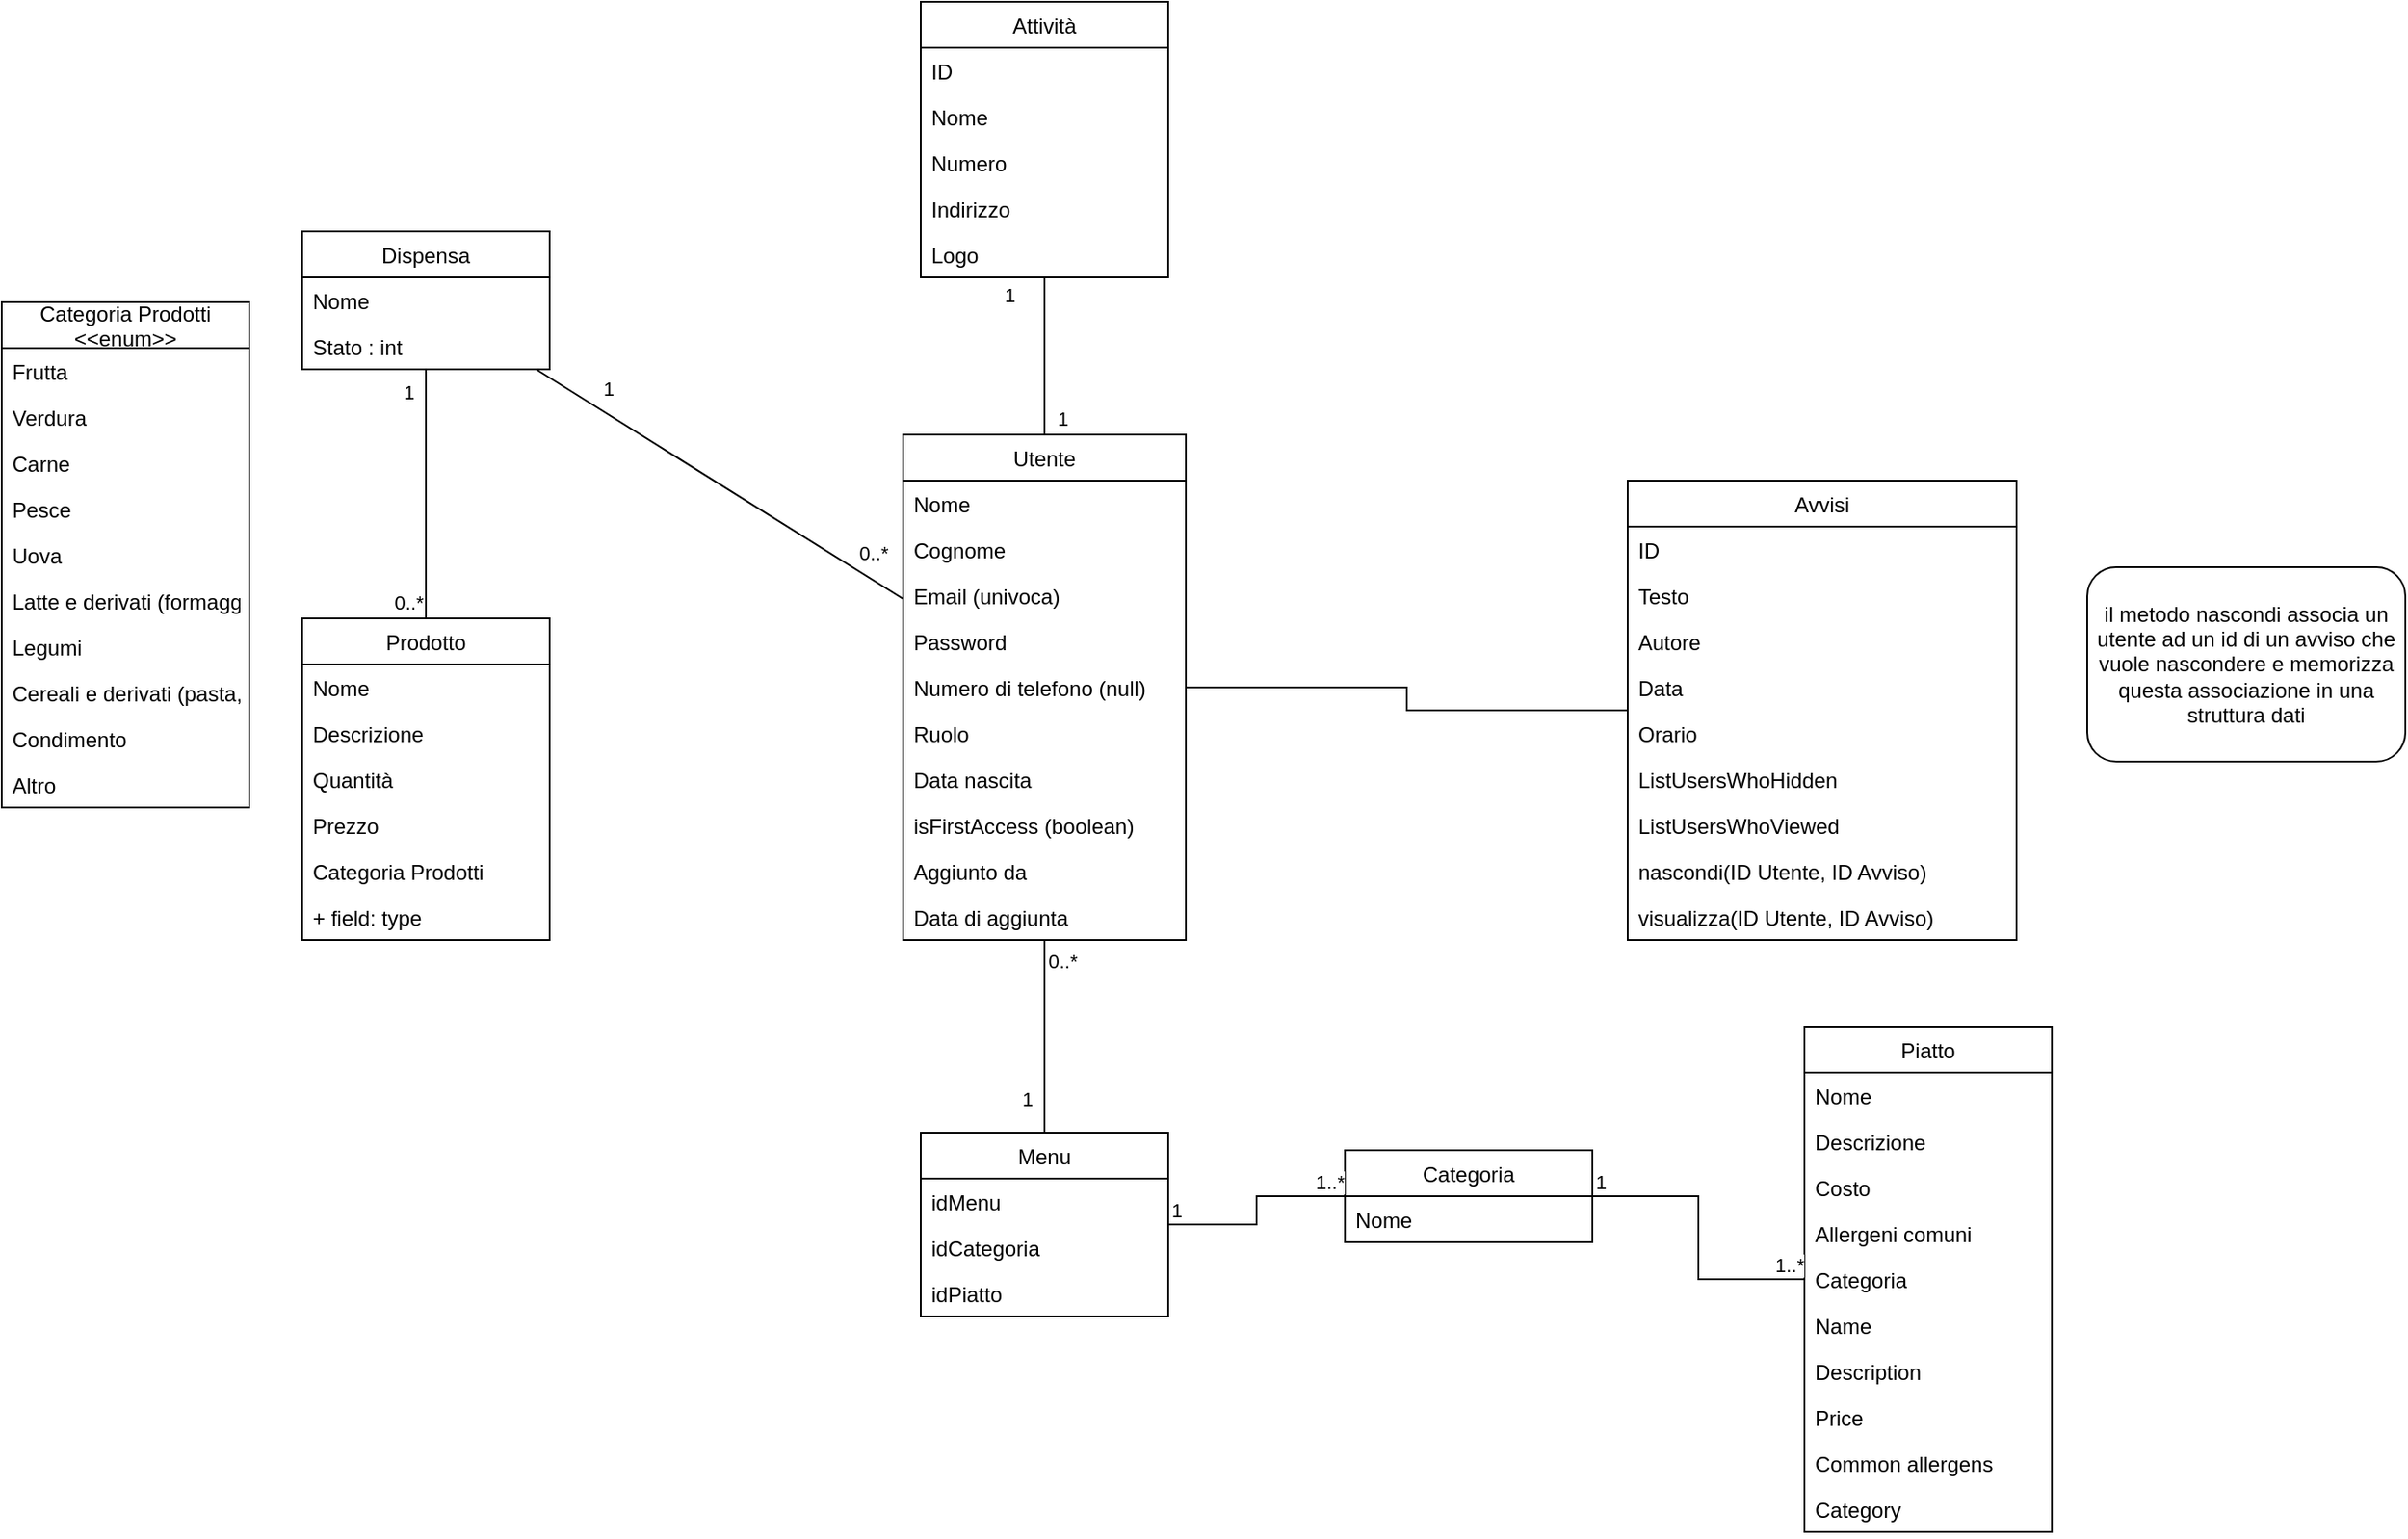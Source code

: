 <mxfile version="20.7.4" type="device"><diagram id="zG1o7RlOzfI8tYj1dUMn" name="Pagina-1"><mxGraphModel dx="2261" dy="1935" grid="1" gridSize="10" guides="1" tooltips="1" connect="1" arrows="1" fold="1" page="1" pageScale="1" pageWidth="827" pageHeight="1169" math="0" shadow="0"><root><mxCell id="0"/><mxCell id="1" parent="0"/><mxCell id="an0PNe2srO5duv-NqX-T-2" value="Utente" style="swimlane;fontStyle=0;childLayout=stackLayout;horizontal=1;startSize=26;fillColor=none;horizontalStack=0;resizeParent=1;resizeParentMax=0;resizeLast=0;collapsible=1;marginBottom=0;" parent="1" vertex="1"><mxGeometry x="80" y="-45" width="160" height="286" as="geometry"/></mxCell><mxCell id="xq5xvccXUtFIouwOtZWs-32" value="Nome" style="text;strokeColor=none;fillColor=none;align=left;verticalAlign=top;spacingLeft=4;spacingRight=4;overflow=hidden;rotatable=0;points=[[0,0.5],[1,0.5]];portConstraint=eastwest;" parent="an0PNe2srO5duv-NqX-T-2" vertex="1"><mxGeometry y="26" width="160" height="26" as="geometry"/></mxCell><mxCell id="xq5xvccXUtFIouwOtZWs-30" value="Cognome" style="text;strokeColor=none;fillColor=none;align=left;verticalAlign=top;spacingLeft=4;spacingRight=4;overflow=hidden;rotatable=0;points=[[0,0.5],[1,0.5]];portConstraint=eastwest;" parent="an0PNe2srO5duv-NqX-T-2" vertex="1"><mxGeometry y="52" width="160" height="26" as="geometry"/></mxCell><mxCell id="xq5xvccXUtFIouwOtZWs-31" value="Email (univoca)" style="text;strokeColor=none;fillColor=none;align=left;verticalAlign=top;spacingLeft=4;spacingRight=4;overflow=hidden;rotatable=0;points=[[0,0.5],[1,0.5]];portConstraint=eastwest;" parent="an0PNe2srO5duv-NqX-T-2" vertex="1"><mxGeometry y="78" width="160" height="26" as="geometry"/></mxCell><mxCell id="an0PNe2srO5duv-NqX-T-4" value="Password" style="text;strokeColor=none;fillColor=none;align=left;verticalAlign=top;spacingLeft=4;spacingRight=4;overflow=hidden;rotatable=0;points=[[0,0.5],[1,0.5]];portConstraint=eastwest;" parent="an0PNe2srO5duv-NqX-T-2" vertex="1"><mxGeometry y="104" width="160" height="26" as="geometry"/></mxCell><mxCell id="xq5xvccXUtFIouwOtZWs-23" value="Numero di telefono (null)" style="text;strokeColor=none;fillColor=none;align=left;verticalAlign=top;spacingLeft=4;spacingRight=4;overflow=hidden;rotatable=0;points=[[0,0.5],[1,0.5]];portConstraint=eastwest;" parent="an0PNe2srO5duv-NqX-T-2" vertex="1"><mxGeometry y="130" width="160" height="26" as="geometry"/></mxCell><mxCell id="an0PNe2srO5duv-NqX-T-10" value="Ruolo" style="text;strokeColor=none;fillColor=none;align=left;verticalAlign=top;spacingLeft=4;spacingRight=4;overflow=hidden;rotatable=0;points=[[0,0.5],[1,0.5]];portConstraint=eastwest;" parent="an0PNe2srO5duv-NqX-T-2" vertex="1"><mxGeometry y="156" width="160" height="26" as="geometry"/></mxCell><mxCell id="xq5xvccXUtFIouwOtZWs-29" value="Data nascita" style="text;strokeColor=none;fillColor=none;align=left;verticalAlign=top;spacingLeft=4;spacingRight=4;overflow=hidden;rotatable=0;points=[[0,0.5],[1,0.5]];portConstraint=eastwest;" parent="an0PNe2srO5duv-NqX-T-2" vertex="1"><mxGeometry y="182" width="160" height="26" as="geometry"/></mxCell><mxCell id="xq5xvccXUtFIouwOtZWs-33" value="isFirstAccess (boolean)" style="text;strokeColor=none;fillColor=none;align=left;verticalAlign=top;spacingLeft=4;spacingRight=4;overflow=hidden;rotatable=0;points=[[0,0.5],[1,0.5]];portConstraint=eastwest;" parent="an0PNe2srO5duv-NqX-T-2" vertex="1"><mxGeometry y="208" width="160" height="26" as="geometry"/></mxCell><mxCell id="xq5xvccXUtFIouwOtZWs-38" value="Aggiunto da" style="text;strokeColor=none;fillColor=none;align=left;verticalAlign=top;spacingLeft=4;spacingRight=4;overflow=hidden;rotatable=0;points=[[0,0.5],[1,0.5]];portConstraint=eastwest;" parent="an0PNe2srO5duv-NqX-T-2" vertex="1"><mxGeometry y="234" width="160" height="26" as="geometry"/></mxCell><mxCell id="xq5xvccXUtFIouwOtZWs-39" value="Data di aggiunta" style="text;strokeColor=none;fillColor=none;align=left;verticalAlign=top;spacingLeft=4;spacingRight=4;overflow=hidden;rotatable=0;points=[[0,0.5],[1,0.5]];portConstraint=eastwest;" parent="an0PNe2srO5duv-NqX-T-2" vertex="1"><mxGeometry y="260" width="160" height="26" as="geometry"/></mxCell><mxCell id="an0PNe2srO5duv-NqX-T-12" value="Piatto" style="swimlane;fontStyle=0;childLayout=stackLayout;horizontal=1;startSize=26;fillColor=none;horizontalStack=0;resizeParent=1;resizeParentMax=0;resizeLast=0;collapsible=1;marginBottom=0;" parent="1" vertex="1"><mxGeometry x="590" y="290" width="140" height="286" as="geometry"/></mxCell><mxCell id="an0PNe2srO5duv-NqX-T-13" value="Nome" style="text;strokeColor=none;fillColor=none;align=left;verticalAlign=top;spacingLeft=4;spacingRight=4;overflow=hidden;rotatable=0;points=[[0,0.5],[1,0.5]];portConstraint=eastwest;" parent="an0PNe2srO5duv-NqX-T-12" vertex="1"><mxGeometry y="26" width="140" height="26" as="geometry"/></mxCell><mxCell id="an0PNe2srO5duv-NqX-T-14" value="Descrizione" style="text;strokeColor=none;fillColor=none;align=left;verticalAlign=top;spacingLeft=4;spacingRight=4;overflow=hidden;rotatable=0;points=[[0,0.5],[1,0.5]];portConstraint=eastwest;" parent="an0PNe2srO5duv-NqX-T-12" vertex="1"><mxGeometry y="52" width="140" height="26" as="geometry"/></mxCell><mxCell id="xq5xvccXUtFIouwOtZWs-65" value="Costo" style="text;strokeColor=none;fillColor=none;align=left;verticalAlign=top;spacingLeft=4;spacingRight=4;overflow=hidden;rotatable=0;points=[[0,0.5],[1,0.5]];portConstraint=eastwest;" parent="an0PNe2srO5duv-NqX-T-12" vertex="1"><mxGeometry y="78" width="140" height="26" as="geometry"/></mxCell><mxCell id="xq5xvccXUtFIouwOtZWs-66" value="Allergeni comuni" style="text;strokeColor=none;fillColor=none;align=left;verticalAlign=top;spacingLeft=4;spacingRight=4;overflow=hidden;rotatable=0;points=[[0,0.5],[1,0.5]];portConstraint=eastwest;" parent="an0PNe2srO5duv-NqX-T-12" vertex="1"><mxGeometry y="104" width="140" height="26" as="geometry"/></mxCell><mxCell id="an0PNe2srO5duv-NqX-T-15" value="Categoria" style="text;strokeColor=none;fillColor=none;align=left;verticalAlign=top;spacingLeft=4;spacingRight=4;overflow=hidden;rotatable=0;points=[[0,0.5],[1,0.5]];portConstraint=eastwest;" parent="an0PNe2srO5duv-NqX-T-12" vertex="1"><mxGeometry y="130" width="140" height="26" as="geometry"/></mxCell><mxCell id="xq5xvccXUtFIouwOtZWs-90" value="Name" style="text;strokeColor=none;fillColor=none;align=left;verticalAlign=top;spacingLeft=4;spacingRight=4;overflow=hidden;rotatable=0;points=[[0,0.5],[1,0.5]];portConstraint=eastwest;" parent="an0PNe2srO5duv-NqX-T-12" vertex="1"><mxGeometry y="156" width="140" height="26" as="geometry"/></mxCell><mxCell id="xq5xvccXUtFIouwOtZWs-91" value="Description" style="text;strokeColor=none;fillColor=none;align=left;verticalAlign=top;spacingLeft=4;spacingRight=4;overflow=hidden;rotatable=0;points=[[0,0.5],[1,0.5]];portConstraint=eastwest;" parent="an0PNe2srO5duv-NqX-T-12" vertex="1"><mxGeometry y="182" width="140" height="26" as="geometry"/></mxCell><mxCell id="xq5xvccXUtFIouwOtZWs-92" value="Price" style="text;strokeColor=none;fillColor=none;align=left;verticalAlign=top;spacingLeft=4;spacingRight=4;overflow=hidden;rotatable=0;points=[[0,0.5],[1,0.5]];portConstraint=eastwest;" parent="an0PNe2srO5duv-NqX-T-12" vertex="1"><mxGeometry y="208" width="140" height="26" as="geometry"/></mxCell><mxCell id="xq5xvccXUtFIouwOtZWs-93" value="Common allergens" style="text;strokeColor=none;fillColor=none;align=left;verticalAlign=top;spacingLeft=4;spacingRight=4;overflow=hidden;rotatable=0;points=[[0,0.5],[1,0.5]];portConstraint=eastwest;" parent="an0PNe2srO5duv-NqX-T-12" vertex="1"><mxGeometry y="234" width="140" height="26" as="geometry"/></mxCell><mxCell id="xq5xvccXUtFIouwOtZWs-94" value="Category" style="text;strokeColor=none;fillColor=none;align=left;verticalAlign=top;spacingLeft=4;spacingRight=4;overflow=hidden;rotatable=0;points=[[0,0.5],[1,0.5]];portConstraint=eastwest;" parent="an0PNe2srO5duv-NqX-T-12" vertex="1"><mxGeometry y="260" width="140" height="26" as="geometry"/></mxCell><mxCell id="xq5xvccXUtFIouwOtZWs-5" value="Categoria" style="swimlane;fontStyle=0;childLayout=stackLayout;horizontal=1;startSize=26;fillColor=none;horizontalStack=0;resizeParent=1;resizeParentMax=0;resizeLast=0;collapsible=1;marginBottom=0;" parent="1" vertex="1"><mxGeometry x="330" y="360" width="140" height="52" as="geometry"/></mxCell><mxCell id="xq5xvccXUtFIouwOtZWs-6" value="Nome" style="text;strokeColor=none;fillColor=none;align=left;verticalAlign=top;spacingLeft=4;spacingRight=4;overflow=hidden;rotatable=0;points=[[0,0.5],[1,0.5]];portConstraint=eastwest;" parent="xq5xvccXUtFIouwOtZWs-5" vertex="1"><mxGeometry y="26" width="140" height="26" as="geometry"/></mxCell><mxCell id="xq5xvccXUtFIouwOtZWs-10" value="Avvisi" style="swimlane;fontStyle=0;childLayout=stackLayout;horizontal=1;startSize=26;fillColor=none;horizontalStack=0;resizeParent=1;resizeParentMax=0;resizeLast=0;collapsible=1;marginBottom=0;" parent="1" vertex="1"><mxGeometry x="490" y="-19" width="220" height="260" as="geometry"><mxRectangle x="490" y="-40" width="70" height="30" as="alternateBounds"/></mxGeometry></mxCell><mxCell id="xq5xvccXUtFIouwOtZWs-11" value="ID" style="text;strokeColor=none;fillColor=none;align=left;verticalAlign=top;spacingLeft=4;spacingRight=4;overflow=hidden;rotatable=0;points=[[0,0.5],[1,0.5]];portConstraint=eastwest;" parent="xq5xvccXUtFIouwOtZWs-10" vertex="1"><mxGeometry y="26" width="220" height="26" as="geometry"/></mxCell><mxCell id="xq5xvccXUtFIouwOtZWs-35" value="Testo" style="text;strokeColor=none;fillColor=none;align=left;verticalAlign=top;spacingLeft=4;spacingRight=4;overflow=hidden;rotatable=0;points=[[0,0.5],[1,0.5]];portConstraint=eastwest;" parent="xq5xvccXUtFIouwOtZWs-10" vertex="1"><mxGeometry y="52" width="220" height="26" as="geometry"/></mxCell><mxCell id="xq5xvccXUtFIouwOtZWs-14" value="Autore" style="text;strokeColor=none;fillColor=none;align=left;verticalAlign=top;spacingLeft=4;spacingRight=4;overflow=hidden;rotatable=0;points=[[0,0.5],[1,0.5]];portConstraint=eastwest;" parent="xq5xvccXUtFIouwOtZWs-10" vertex="1"><mxGeometry y="78" width="220" height="26" as="geometry"/></mxCell><mxCell id="xq5xvccXUtFIouwOtZWs-13" value="Data" style="text;strokeColor=none;fillColor=none;align=left;verticalAlign=top;spacingLeft=4;spacingRight=4;overflow=hidden;rotatable=0;points=[[0,0.5],[1,0.5]];portConstraint=eastwest;" parent="xq5xvccXUtFIouwOtZWs-10" vertex="1"><mxGeometry y="104" width="220" height="26" as="geometry"/></mxCell><mxCell id="xq5xvccXUtFIouwOtZWs-15" value="Orario" style="text;strokeColor=none;fillColor=none;align=left;verticalAlign=top;spacingLeft=4;spacingRight=4;overflow=hidden;rotatable=0;points=[[0,0.5],[1,0.5]];portConstraint=eastwest;" parent="xq5xvccXUtFIouwOtZWs-10" vertex="1"><mxGeometry y="130" width="220" height="26" as="geometry"/></mxCell><mxCell id="xq5xvccXUtFIouwOtZWs-34" value="ListUsersWhoHidden" style="text;strokeColor=none;fillColor=none;align=left;verticalAlign=top;spacingLeft=4;spacingRight=4;overflow=hidden;rotatable=0;points=[[0,0.5],[1,0.5]];portConstraint=eastwest;" parent="xq5xvccXUtFIouwOtZWs-10" vertex="1"><mxGeometry y="156" width="220" height="26" as="geometry"/></mxCell><mxCell id="xq5xvccXUtFIouwOtZWs-95" value="ListUsersWhoViewed" style="text;strokeColor=none;fillColor=none;align=left;verticalAlign=top;spacingLeft=4;spacingRight=4;overflow=hidden;rotatable=0;points=[[0,0.5],[1,0.5]];portConstraint=eastwest;" parent="xq5xvccXUtFIouwOtZWs-10" vertex="1"><mxGeometry y="182" width="220" height="26" as="geometry"/></mxCell><mxCell id="xq5xvccXUtFIouwOtZWs-36" value="nascondi(ID Utente, ID Avviso)" style="text;strokeColor=none;fillColor=none;align=left;verticalAlign=top;spacingLeft=4;spacingRight=4;overflow=hidden;rotatable=0;points=[[0,0.5],[1,0.5]];portConstraint=eastwest;" parent="xq5xvccXUtFIouwOtZWs-10" vertex="1"><mxGeometry y="208" width="220" height="26" as="geometry"/></mxCell><mxCell id="xq5xvccXUtFIouwOtZWs-96" value="visualizza(ID Utente, ID Avviso)" style="text;strokeColor=none;fillColor=none;align=left;verticalAlign=top;spacingLeft=4;spacingRight=4;overflow=hidden;rotatable=0;points=[[0,0.5],[1,0.5]];portConstraint=eastwest;" parent="xq5xvccXUtFIouwOtZWs-10" vertex="1"><mxGeometry y="234" width="220" height="26" as="geometry"/></mxCell><mxCell id="xq5xvccXUtFIouwOtZWs-18" value="Attività" style="swimlane;fontStyle=0;childLayout=stackLayout;horizontal=1;startSize=26;fillColor=none;horizontalStack=0;resizeParent=1;resizeParentMax=0;resizeLast=0;collapsible=1;marginBottom=0;" parent="1" vertex="1"><mxGeometry x="90" y="-290" width="140" height="156" as="geometry"/></mxCell><mxCell id="xq5xvccXUtFIouwOtZWs-64" value="ID" style="text;strokeColor=none;fillColor=none;align=left;verticalAlign=top;spacingLeft=4;spacingRight=4;overflow=hidden;rotatable=0;points=[[0,0.5],[1,0.5]];portConstraint=eastwest;" parent="xq5xvccXUtFIouwOtZWs-18" vertex="1"><mxGeometry y="26" width="140" height="26" as="geometry"/></mxCell><mxCell id="xq5xvccXUtFIouwOtZWs-19" value="Nome" style="text;strokeColor=none;fillColor=none;align=left;verticalAlign=top;spacingLeft=4;spacingRight=4;overflow=hidden;rotatable=0;points=[[0,0.5],[1,0.5]];portConstraint=eastwest;" parent="xq5xvccXUtFIouwOtZWs-18" vertex="1"><mxGeometry y="52" width="140" height="26" as="geometry"/></mxCell><mxCell id="xq5xvccXUtFIouwOtZWs-20" value="Numero" style="text;strokeColor=none;fillColor=none;align=left;verticalAlign=top;spacingLeft=4;spacingRight=4;overflow=hidden;rotatable=0;points=[[0,0.5],[1,0.5]];portConstraint=eastwest;" parent="xq5xvccXUtFIouwOtZWs-18" vertex="1"><mxGeometry y="78" width="140" height="26" as="geometry"/></mxCell><mxCell id="xq5xvccXUtFIouwOtZWs-21" value="Indirizzo" style="text;strokeColor=none;fillColor=none;align=left;verticalAlign=top;spacingLeft=4;spacingRight=4;overflow=hidden;rotatable=0;points=[[0,0.5],[1,0.5]];portConstraint=eastwest;" parent="xq5xvccXUtFIouwOtZWs-18" vertex="1"><mxGeometry y="104" width="140" height="26" as="geometry"/></mxCell><mxCell id="xq5xvccXUtFIouwOtZWs-22" value="Logo" style="text;strokeColor=none;fillColor=none;align=left;verticalAlign=top;spacingLeft=4;spacingRight=4;overflow=hidden;rotatable=0;points=[[0,0.5],[1,0.5]];portConstraint=eastwest;" parent="xq5xvccXUtFIouwOtZWs-18" vertex="1"><mxGeometry y="130" width="140" height="26" as="geometry"/></mxCell><mxCell id="xq5xvccXUtFIouwOtZWs-24" value="" style="endArrow=none;html=1;rounded=0;" parent="1" source="an0PNe2srO5duv-NqX-T-2" target="xq5xvccXUtFIouwOtZWs-18" edge="1"><mxGeometry width="50" height="50" relative="1" as="geometry"><mxPoint x="250" y="112.596" as="sourcePoint"/><mxPoint x="570" y="130.979" as="targetPoint"/></mxGeometry></mxCell><mxCell id="xq5xvccXUtFIouwOtZWs-86" value="1" style="edgeLabel;html=1;align=center;verticalAlign=middle;resizable=0;points=[];" parent="xq5xvccXUtFIouwOtZWs-24" vertex="1" connectable="0"><mxGeometry x="-0.766" y="1" relative="1" as="geometry"><mxPoint x="11" y="1" as="offset"/></mxGeometry></mxCell><mxCell id="xq5xvccXUtFIouwOtZWs-87" value="1" style="edgeLabel;html=1;align=center;verticalAlign=middle;resizable=0;points=[];" parent="xq5xvccXUtFIouwOtZWs-24" vertex="1" connectable="0"><mxGeometry x="0.792" y="-2" relative="1" as="geometry"><mxPoint x="-22" as="offset"/></mxGeometry></mxCell><mxCell id="xq5xvccXUtFIouwOtZWs-25" value="Dispensa" style="swimlane;fontStyle=0;childLayout=stackLayout;horizontal=1;startSize=26;fillColor=none;horizontalStack=0;resizeParent=1;resizeParentMax=0;resizeLast=0;collapsible=1;marginBottom=0;" parent="1" vertex="1"><mxGeometry x="-260" y="-160" width="140" height="78" as="geometry"/></mxCell><mxCell id="xq5xvccXUtFIouwOtZWs-26" value="Nome" style="text;strokeColor=none;fillColor=none;align=left;verticalAlign=top;spacingLeft=4;spacingRight=4;overflow=hidden;rotatable=0;points=[[0,0.5],[1,0.5]];portConstraint=eastwest;" parent="xq5xvccXUtFIouwOtZWs-25" vertex="1"><mxGeometry y="26" width="140" height="26" as="geometry"/></mxCell><mxCell id="xq5xvccXUtFIouwOtZWs-41" value="Stato : int" style="text;strokeColor=none;fillColor=none;align=left;verticalAlign=top;spacingLeft=4;spacingRight=4;overflow=hidden;rotatable=0;points=[[0,0.5],[1,0.5]];portConstraint=eastwest;" parent="xq5xvccXUtFIouwOtZWs-25" vertex="1"><mxGeometry y="52" width="140" height="26" as="geometry"/></mxCell><mxCell id="xq5xvccXUtFIouwOtZWs-37" value="il metodo nascondi associa un utente ad un id di un avviso che vuole nascondere e memorizza questa associazione in una struttura dati" style="rounded=1;whiteSpace=wrap;html=1;" parent="1" vertex="1"><mxGeometry x="750" y="30" width="180" height="110" as="geometry"/></mxCell><mxCell id="xq5xvccXUtFIouwOtZWs-42" value="Prodotto" style="swimlane;fontStyle=0;childLayout=stackLayout;horizontal=1;startSize=26;fillColor=none;horizontalStack=0;resizeParent=1;resizeParentMax=0;resizeLast=0;collapsible=1;marginBottom=0;" parent="1" vertex="1"><mxGeometry x="-260" y="59" width="140" height="182" as="geometry"/></mxCell><mxCell id="xq5xvccXUtFIouwOtZWs-43" value="Nome&#10;" style="text;strokeColor=none;fillColor=none;align=left;verticalAlign=top;spacingLeft=4;spacingRight=4;overflow=hidden;rotatable=0;points=[[0,0.5],[1,0.5]];portConstraint=eastwest;" parent="xq5xvccXUtFIouwOtZWs-42" vertex="1"><mxGeometry y="26" width="140" height="26" as="geometry"/></mxCell><mxCell id="xq5xvccXUtFIouwOtZWs-47" value="Descrizione" style="text;strokeColor=none;fillColor=none;align=left;verticalAlign=top;spacingLeft=4;spacingRight=4;overflow=hidden;rotatable=0;points=[[0,0.5],[1,0.5]];portConstraint=eastwest;" parent="xq5xvccXUtFIouwOtZWs-42" vertex="1"><mxGeometry y="52" width="140" height="26" as="geometry"/></mxCell><mxCell id="xq5xvccXUtFIouwOtZWs-48" value="Quantità" style="text;strokeColor=none;fillColor=none;align=left;verticalAlign=top;spacingLeft=4;spacingRight=4;overflow=hidden;rotatable=0;points=[[0,0.5],[1,0.5]];portConstraint=eastwest;" parent="xq5xvccXUtFIouwOtZWs-42" vertex="1"><mxGeometry y="78" width="140" height="26" as="geometry"/></mxCell><mxCell id="xq5xvccXUtFIouwOtZWs-49" value="Prezzo" style="text;strokeColor=none;fillColor=none;align=left;verticalAlign=top;spacingLeft=4;spacingRight=4;overflow=hidden;rotatable=0;points=[[0,0.5],[1,0.5]];portConstraint=eastwest;" parent="xq5xvccXUtFIouwOtZWs-42" vertex="1"><mxGeometry y="104" width="140" height="26" as="geometry"/></mxCell><mxCell id="xq5xvccXUtFIouwOtZWs-44" value="Categoria Prodotti" style="text;strokeColor=none;fillColor=none;align=left;verticalAlign=top;spacingLeft=4;spacingRight=4;overflow=hidden;rotatable=0;points=[[0,0.5],[1,0.5]];portConstraint=eastwest;" parent="xq5xvccXUtFIouwOtZWs-42" vertex="1"><mxGeometry y="130" width="140" height="26" as="geometry"/></mxCell><mxCell id="xq5xvccXUtFIouwOtZWs-45" value="+ field: type" style="text;strokeColor=none;fillColor=none;align=left;verticalAlign=top;spacingLeft=4;spacingRight=4;overflow=hidden;rotatable=0;points=[[0,0.5],[1,0.5]];portConstraint=eastwest;" parent="xq5xvccXUtFIouwOtZWs-42" vertex="1"><mxGeometry y="156" width="140" height="26" as="geometry"/></mxCell><mxCell id="xq5xvccXUtFIouwOtZWs-46" value="" style="endArrow=none;html=1;rounded=0;" parent="1" source="xq5xvccXUtFIouwOtZWs-42" target="xq5xvccXUtFIouwOtZWs-25" edge="1"><mxGeometry x="-1" y="410" width="50" height="50" relative="1" as="geometry"><mxPoint x="170" y="-35" as="sourcePoint"/><mxPoint x="170" y="-120" as="targetPoint"/><mxPoint y="15" as="offset"/></mxGeometry></mxCell><mxCell id="xq5xvccXUtFIouwOtZWs-84" value="0..*" style="edgeLabel;html=1;align=center;verticalAlign=middle;resizable=0;points=[];" parent="xq5xvccXUtFIouwOtZWs-46" vertex="1" connectable="0"><mxGeometry x="0.791" y="1" relative="1" as="geometry"><mxPoint x="-9" y="117" as="offset"/></mxGeometry></mxCell><mxCell id="xq5xvccXUtFIouwOtZWs-85" value="1" style="edgeLabel;html=1;align=center;verticalAlign=middle;resizable=0;points=[];" parent="xq5xvccXUtFIouwOtZWs-46" vertex="1" connectable="0"><mxGeometry x="-0.779" y="-2" relative="1" as="geometry"><mxPoint x="-12" y="-113" as="offset"/></mxGeometry></mxCell><mxCell id="xq5xvccXUtFIouwOtZWs-50" value="Categoria Prodotti&#10;&lt;&lt;enum&gt;&gt;" style="swimlane;fontStyle=0;childLayout=stackLayout;horizontal=1;startSize=26;fillColor=none;horizontalStack=0;resizeParent=1;resizeParentMax=0;resizeLast=0;collapsible=1;marginBottom=0;" parent="1" vertex="1"><mxGeometry x="-430" y="-120" width="140" height="286" as="geometry"/></mxCell><mxCell id="xq5xvccXUtFIouwOtZWs-54" value="Frutta" style="text;strokeColor=none;fillColor=none;align=left;verticalAlign=top;spacingLeft=4;spacingRight=4;overflow=hidden;rotatable=0;points=[[0,0.5],[1,0.5]];portConstraint=eastwest;" parent="xq5xvccXUtFIouwOtZWs-50" vertex="1"><mxGeometry y="26" width="140" height="26" as="geometry"/></mxCell><mxCell id="xq5xvccXUtFIouwOtZWs-53" value="Verdura" style="text;strokeColor=none;fillColor=none;align=left;verticalAlign=top;spacingLeft=4;spacingRight=4;overflow=hidden;rotatable=0;points=[[0,0.5],[1,0.5]];portConstraint=eastwest;" parent="xq5xvccXUtFIouwOtZWs-50" vertex="1"><mxGeometry y="52" width="140" height="26" as="geometry"/></mxCell><mxCell id="xq5xvccXUtFIouwOtZWs-55" value="Carne" style="text;strokeColor=none;fillColor=none;align=left;verticalAlign=top;spacingLeft=4;spacingRight=4;overflow=hidden;rotatable=0;points=[[0,0.5],[1,0.5]];portConstraint=eastwest;" parent="xq5xvccXUtFIouwOtZWs-50" vertex="1"><mxGeometry y="78" width="140" height="26" as="geometry"/></mxCell><mxCell id="xq5xvccXUtFIouwOtZWs-56" value="Pesce" style="text;strokeColor=none;fillColor=none;align=left;verticalAlign=top;spacingLeft=4;spacingRight=4;overflow=hidden;rotatable=0;points=[[0,0.5],[1,0.5]];portConstraint=eastwest;" parent="xq5xvccXUtFIouwOtZWs-50" vertex="1"><mxGeometry y="104" width="140" height="26" as="geometry"/></mxCell><mxCell id="xq5xvccXUtFIouwOtZWs-57" value="Uova" style="text;strokeColor=none;fillColor=none;align=left;verticalAlign=top;spacingLeft=4;spacingRight=4;overflow=hidden;rotatable=0;points=[[0,0.5],[1,0.5]];portConstraint=eastwest;" parent="xq5xvccXUtFIouwOtZWs-50" vertex="1"><mxGeometry y="130" width="140" height="26" as="geometry"/></mxCell><mxCell id="xq5xvccXUtFIouwOtZWs-58" value="Latte e derivati (formaggi)" style="text;strokeColor=none;fillColor=none;align=left;verticalAlign=top;spacingLeft=4;spacingRight=4;overflow=hidden;rotatable=0;points=[[0,0.5],[1,0.5]];portConstraint=eastwest;" parent="xq5xvccXUtFIouwOtZWs-50" vertex="1"><mxGeometry y="156" width="140" height="26" as="geometry"/></mxCell><mxCell id="xq5xvccXUtFIouwOtZWs-59" value="Legumi" style="text;strokeColor=none;fillColor=none;align=left;verticalAlign=top;spacingLeft=4;spacingRight=4;overflow=hidden;rotatable=0;points=[[0,0.5],[1,0.5]];portConstraint=eastwest;" parent="xq5xvccXUtFIouwOtZWs-50" vertex="1"><mxGeometry y="182" width="140" height="26" as="geometry"/></mxCell><mxCell id="xq5xvccXUtFIouwOtZWs-60" value="Cereali e derivati (pasta, pane)" style="text;strokeColor=none;fillColor=none;align=left;verticalAlign=top;spacingLeft=4;spacingRight=4;overflow=hidden;rotatable=0;points=[[0,0.5],[1,0.5]];portConstraint=eastwest;" parent="xq5xvccXUtFIouwOtZWs-50" vertex="1"><mxGeometry y="208" width="140" height="26" as="geometry"/></mxCell><mxCell id="xq5xvccXUtFIouwOtZWs-61" value="Condimento" style="text;strokeColor=none;fillColor=none;align=left;verticalAlign=top;spacingLeft=4;spacingRight=4;overflow=hidden;rotatable=0;points=[[0,0.5],[1,0.5]];portConstraint=eastwest;" parent="xq5xvccXUtFIouwOtZWs-50" vertex="1"><mxGeometry y="234" width="140" height="26" as="geometry"/></mxCell><mxCell id="xq5xvccXUtFIouwOtZWs-62" value="Altro" style="text;strokeColor=none;fillColor=none;align=left;verticalAlign=top;spacingLeft=4;spacingRight=4;overflow=hidden;rotatable=0;points=[[0,0.5],[1,0.5]];portConstraint=eastwest;" parent="xq5xvccXUtFIouwOtZWs-50" vertex="1"><mxGeometry y="260" width="140" height="26" as="geometry"/></mxCell><mxCell id="xq5xvccXUtFIouwOtZWs-63" value="" style="endArrow=none;html=1;rounded=0;" parent="1" source="an0PNe2srO5duv-NqX-T-2" target="xq5xvccXUtFIouwOtZWs-25" edge="1"><mxGeometry x="-1" y="410" width="50" height="50" relative="1" as="geometry"><mxPoint x="-180" y="69" as="sourcePoint"/><mxPoint x="-180" y="-72" as="targetPoint"/><mxPoint y="15" as="offset"/></mxGeometry></mxCell><mxCell id="xq5xvccXUtFIouwOtZWs-82" value="1" style="edgeLabel;html=1;align=center;verticalAlign=middle;resizable=0;points=[];" parent="xq5xvccXUtFIouwOtZWs-63" vertex="1" connectable="0"><mxGeometry x="0.178" relative="1" as="geometry"><mxPoint x="-45" y="-43" as="offset"/></mxGeometry></mxCell><mxCell id="xq5xvccXUtFIouwOtZWs-83" value="0..*" style="edgeLabel;html=1;align=center;verticalAlign=middle;resizable=0;points=[];" parent="xq5xvccXUtFIouwOtZWs-63" vertex="1" connectable="0"><mxGeometry x="-0.839" y="1" relative="1" as="geometry"><mxPoint y="-17" as="offset"/></mxGeometry></mxCell><mxCell id="xq5xvccXUtFIouwOtZWs-67" value="Menu" style="swimlane;fontStyle=0;childLayout=stackLayout;horizontal=1;startSize=26;fillColor=none;horizontalStack=0;resizeParent=1;resizeParentMax=0;resizeLast=0;collapsible=1;marginBottom=0;" parent="1" vertex="1"><mxGeometry x="90" y="350" width="140" height="104" as="geometry"/></mxCell><mxCell id="0FzM9pHumqYAT5QdEY8M-2" value="idMenu" style="text;strokeColor=none;fillColor=none;align=left;verticalAlign=top;spacingLeft=4;spacingRight=4;overflow=hidden;rotatable=0;points=[[0,0.5],[1,0.5]];portConstraint=eastwest;" vertex="1" parent="xq5xvccXUtFIouwOtZWs-67"><mxGeometry y="26" width="140" height="26" as="geometry"/></mxCell><mxCell id="xq5xvccXUtFIouwOtZWs-68" value="idCategoria" style="text;strokeColor=none;fillColor=none;align=left;verticalAlign=top;spacingLeft=4;spacingRight=4;overflow=hidden;rotatable=0;points=[[0,0.5],[1,0.5]];portConstraint=eastwest;" parent="xq5xvccXUtFIouwOtZWs-67" vertex="1"><mxGeometry y="52" width="140" height="26" as="geometry"/></mxCell><mxCell id="0FzM9pHumqYAT5QdEY8M-1" value="idPiatto" style="text;strokeColor=none;fillColor=none;align=left;verticalAlign=top;spacingLeft=4;spacingRight=4;overflow=hidden;rotatable=0;points=[[0,0.5],[1,0.5]];portConstraint=eastwest;" vertex="1" parent="xq5xvccXUtFIouwOtZWs-67"><mxGeometry y="78" width="140" height="26" as="geometry"/></mxCell><mxCell id="xq5xvccXUtFIouwOtZWs-71" value="" style="endArrow=none;html=1;rounded=0;" parent="1" source="an0PNe2srO5duv-NqX-T-2" target="xq5xvccXUtFIouwOtZWs-67" edge="1"><mxGeometry width="50" height="50" relative="1" as="geometry"><mxPoint x="220.0" y="445.12" as="sourcePoint"/><mxPoint x="110" y="424.88" as="targetPoint"/></mxGeometry></mxCell><mxCell id="xq5xvccXUtFIouwOtZWs-88" value="1" style="edgeLabel;html=1;align=center;verticalAlign=middle;resizable=0;points=[];" parent="xq5xvccXUtFIouwOtZWs-71" vertex="1" connectable="0"><mxGeometry x="0.601" relative="1" as="geometry"><mxPoint x="-10" y="2" as="offset"/></mxGeometry></mxCell><mxCell id="xq5xvccXUtFIouwOtZWs-89" value="0..*" style="edgeLabel;html=1;align=center;verticalAlign=middle;resizable=0;points=[];" parent="xq5xvccXUtFIouwOtZWs-71" vertex="1" connectable="0"><mxGeometry x="-0.793" relative="1" as="geometry"><mxPoint x="10" as="offset"/></mxGeometry></mxCell><mxCell id="xq5xvccXUtFIouwOtZWs-72" value="" style="endArrow=none;html=1;edgeStyle=orthogonalEdgeStyle;rounded=0;" parent="1" source="xq5xvccXUtFIouwOtZWs-67" target="xq5xvccXUtFIouwOtZWs-5" edge="1"><mxGeometry relative="1" as="geometry"><mxPoint x="330" y="180" as="sourcePoint"/><mxPoint x="490" y="180" as="targetPoint"/></mxGeometry></mxCell><mxCell id="xq5xvccXUtFIouwOtZWs-73" value="1" style="edgeLabel;resizable=0;html=1;align=left;verticalAlign=bottom;" parent="xq5xvccXUtFIouwOtZWs-72" connectable="0" vertex="1"><mxGeometry x="-1" relative="1" as="geometry"/></mxCell><mxCell id="xq5xvccXUtFIouwOtZWs-74" value="1..*" style="edgeLabel;resizable=0;html=1;align=right;verticalAlign=bottom;" parent="xq5xvccXUtFIouwOtZWs-72" connectable="0" vertex="1"><mxGeometry x="1" relative="1" as="geometry"/></mxCell><mxCell id="xq5xvccXUtFIouwOtZWs-75" value="" style="endArrow=none;html=1;edgeStyle=orthogonalEdgeStyle;rounded=0;" parent="1" source="xq5xvccXUtFIouwOtZWs-5" target="an0PNe2srO5duv-NqX-T-12" edge="1"><mxGeometry relative="1" as="geometry"><mxPoint x="330" y="180" as="sourcePoint"/><mxPoint x="490" y="180" as="targetPoint"/></mxGeometry></mxCell><mxCell id="xq5xvccXUtFIouwOtZWs-76" value="1" style="edgeLabel;resizable=0;html=1;align=left;verticalAlign=bottom;" parent="xq5xvccXUtFIouwOtZWs-75" connectable="0" vertex="1"><mxGeometry x="-1" relative="1" as="geometry"/></mxCell><mxCell id="xq5xvccXUtFIouwOtZWs-77" value="1..*" style="edgeLabel;resizable=0;html=1;align=right;verticalAlign=bottom;" parent="xq5xvccXUtFIouwOtZWs-75" connectable="0" vertex="1"><mxGeometry x="1" relative="1" as="geometry"/></mxCell><mxCell id="xq5xvccXUtFIouwOtZWs-78" value="" style="endArrow=none;html=1;edgeStyle=orthogonalEdgeStyle;rounded=0;" parent="1" source="an0PNe2srO5duv-NqX-T-2" target="xq5xvccXUtFIouwOtZWs-10" edge="1"><mxGeometry relative="1" as="geometry"><mxPoint x="330" y="90" as="sourcePoint"/><mxPoint x="490" y="90" as="targetPoint"/></mxGeometry></mxCell></root></mxGraphModel></diagram></mxfile>